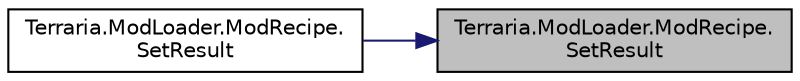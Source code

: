 digraph "Terraria.ModLoader.ModRecipe.SetResult"
{
 // LATEX_PDF_SIZE
  edge [fontname="Helvetica",fontsize="10",labelfontname="Helvetica",labelfontsize="10"];
  node [fontname="Helvetica",fontsize="10",shape=record];
  rankdir="RL";
  Node1 [label="Terraria.ModLoader.ModRecipe.\lSetResult",height=0.2,width=0.4,color="black", fillcolor="grey75", style="filled", fontcolor="black",tooltip="Sets the result of this recipe with the given item type and stack size."];
  Node1 -> Node2 [dir="back",color="midnightblue",fontsize="10",style="solid",fontname="Helvetica"];
  Node2 [label="Terraria.ModLoader.ModRecipe.\lSetResult",height=0.2,width=0.4,color="black", fillcolor="white", style="filled",URL="$class_terraria_1_1_mod_loader_1_1_mod_recipe.html#aae2ead4bce828b8c8019076ebe1edae5",tooltip="Sets the result of this recipe with the given item name from the given mod, and with the given stack ..."];
}
